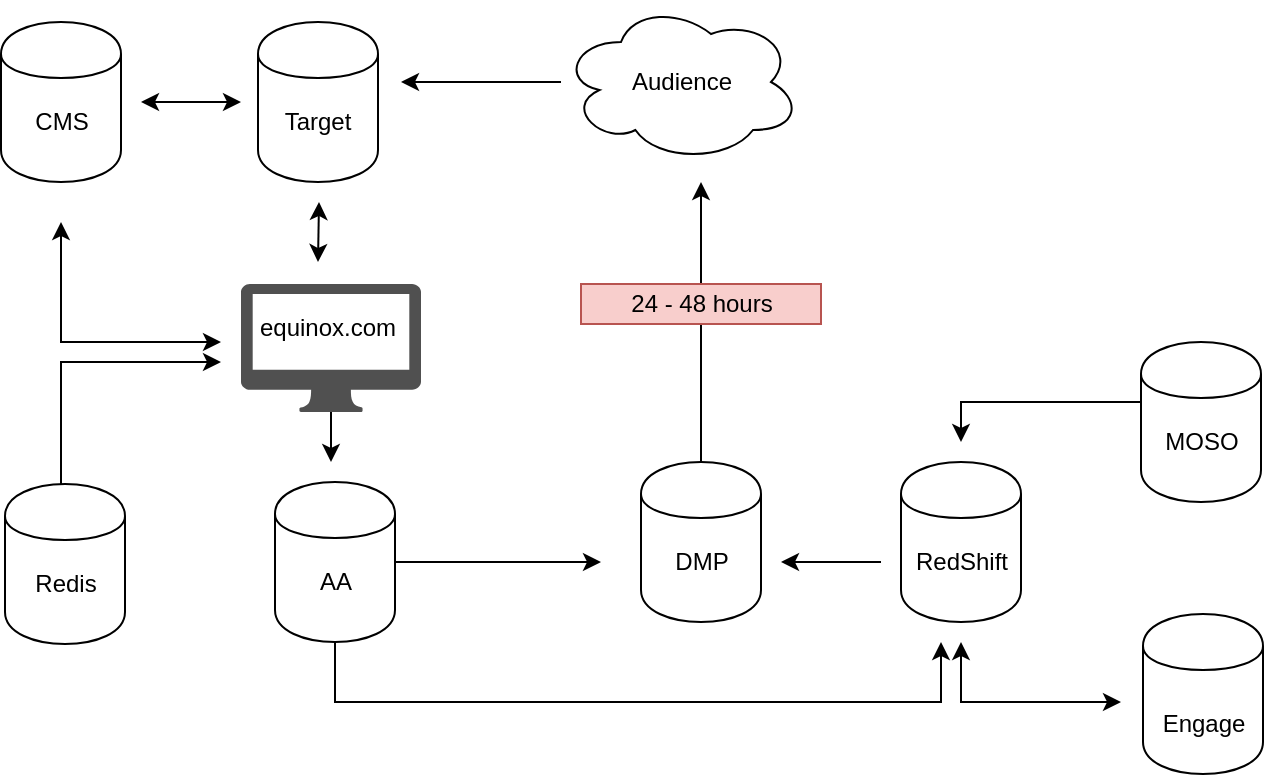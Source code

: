 <mxfile version="10.6.0" type="github"><diagram id="ocni2lGyOIuB00ibOlr7" name="Page-1"><mxGraphModel dx="900" dy="536" grid="1" gridSize="10" guides="1" tooltips="1" connect="1" arrows="1" fold="1" page="1" pageScale="1" pageWidth="850" pageHeight="1100" math="0" shadow="0"><root><mxCell id="0"/><mxCell id="1" parent="0"/><mxCell id="Gq9LfpsUB-wYRABGlH9E-39" style="edgeStyle=orthogonalEdgeStyle;rounded=0;orthogonalLoop=1;jettySize=auto;html=1;startArrow=none;startFill=0;strokeColor=#000000;" edge="1" parent="1" source="Gq9LfpsUB-wYRABGlH9E-4"><mxGeometry relative="1" as="geometry"><mxPoint x="404.5" y="637" as="targetPoint"/></mxGeometry></mxCell><mxCell id="Gq9LfpsUB-wYRABGlH9E-52" style="edgeStyle=orthogonalEdgeStyle;rounded=0;orthogonalLoop=1;jettySize=auto;html=1;startArrow=none;startFill=0;strokeColor=#000000;exitX=0.5;exitY=1;exitDx=0;exitDy=0;" edge="1" parent="1" source="Gq9LfpsUB-wYRABGlH9E-4"><mxGeometry relative="1" as="geometry"><mxPoint x="574.5" y="677" as="targetPoint"/><Array as="points"><mxPoint x="271.5" y="707"/><mxPoint x="574.5" y="707"/></Array></mxGeometry></mxCell><mxCell id="Gq9LfpsUB-wYRABGlH9E-4" value="" style="shape=cylinder;whiteSpace=wrap;html=1;boundedLbl=1;backgroundOutline=1;" vertex="1" parent="1"><mxGeometry x="241.5" y="597" width="60" height="80" as="geometry"/></mxCell><mxCell id="Gq9LfpsUB-wYRABGlH9E-57" style="edgeStyle=orthogonalEdgeStyle;rounded=0;orthogonalLoop=1;jettySize=auto;html=1;startArrow=none;startFill=0;strokeColor=#000000;" edge="1" parent="1" source="Gq9LfpsUB-wYRABGlH9E-8"><mxGeometry relative="1" as="geometry"><mxPoint x="269.5" y="587" as="targetPoint"/></mxGeometry></mxCell><mxCell id="Gq9LfpsUB-wYRABGlH9E-8" value="" style="shadow=0;dashed=0;html=1;strokeColor=none;fillColor=#505050;labelPosition=center;verticalLabelPosition=bottom;verticalAlign=top;outlineConnect=0;align=center;shape=mxgraph.office.devices.mac_client;" vertex="1" parent="1"><mxGeometry x="224.5" y="498" width="90" height="64" as="geometry"/></mxCell><mxCell id="Gq9LfpsUB-wYRABGlH9E-17" value="" style="group" vertex="1" connectable="0" parent="1"><mxGeometry x="424.5" y="587" width="60" height="80" as="geometry"/></mxCell><mxCell id="Gq9LfpsUB-wYRABGlH9E-6" value="" style="shape=cylinder;whiteSpace=wrap;html=1;boundedLbl=1;backgroundOutline=1;" vertex="1" parent="Gq9LfpsUB-wYRABGlH9E-17"><mxGeometry width="60" height="80" as="geometry"/></mxCell><mxCell id="Gq9LfpsUB-wYRABGlH9E-16" value="DMP" style="text;html=1;strokeColor=none;fillColor=none;align=center;verticalAlign=middle;whiteSpace=wrap;rounded=0;" vertex="1" parent="Gq9LfpsUB-wYRABGlH9E-17"><mxGeometry x="10" y="40" width="40" height="20" as="geometry"/></mxCell><mxCell id="Gq9LfpsUB-wYRABGlH9E-18" value="" style="group" vertex="1" connectable="0" parent="1"><mxGeometry x="674.5" y="527" width="60" height="80" as="geometry"/></mxCell><mxCell id="Gq9LfpsUB-wYRABGlH9E-5" value="" style="shape=cylinder;whiteSpace=wrap;html=1;boundedLbl=1;backgroundOutline=1;" vertex="1" parent="Gq9LfpsUB-wYRABGlH9E-18"><mxGeometry width="60" height="80" as="geometry"/></mxCell><mxCell id="Gq9LfpsUB-wYRABGlH9E-12" value="MOSO" style="text;html=1;strokeColor=none;fillColor=none;align=center;verticalAlign=middle;whiteSpace=wrap;rounded=0;" vertex="1" parent="Gq9LfpsUB-wYRABGlH9E-18"><mxGeometry x="10" y="40" width="40" height="20" as="geometry"/></mxCell><mxCell id="Gq9LfpsUB-wYRABGlH9E-20" value="" style="group" vertex="1" connectable="0" parent="1"><mxGeometry x="675.5" y="663" width="60" height="80" as="geometry"/></mxCell><mxCell id="Gq9LfpsUB-wYRABGlH9E-7" value="" style="shape=cylinder;whiteSpace=wrap;html=1;boundedLbl=1;backgroundOutline=1;" vertex="1" parent="Gq9LfpsUB-wYRABGlH9E-20"><mxGeometry width="60" height="80" as="geometry"/></mxCell><mxCell id="Gq9LfpsUB-wYRABGlH9E-13" value="Engage" style="text;html=1;strokeColor=none;fillColor=none;align=center;verticalAlign=middle;whiteSpace=wrap;rounded=0;" vertex="1" parent="Gq9LfpsUB-wYRABGlH9E-20"><mxGeometry x="10" y="45" width="40" height="20" as="geometry"/></mxCell><mxCell id="Gq9LfpsUB-wYRABGlH9E-22" value="" style="group" vertex="1" connectable="0" parent="1"><mxGeometry x="384.5" y="357" width="120" height="80" as="geometry"/></mxCell><mxCell id="Gq9LfpsUB-wYRABGlH9E-2" value="" style="ellipse;shape=cloud;whiteSpace=wrap;html=1;" vertex="1" parent="Gq9LfpsUB-wYRABGlH9E-22"><mxGeometry width="120" height="80" as="geometry"/></mxCell><mxCell id="Gq9LfpsUB-wYRABGlH9E-9" value="Audience" style="text;html=1;strokeColor=none;fillColor=none;align=center;verticalAlign=middle;whiteSpace=wrap;rounded=0;" vertex="1" parent="Gq9LfpsUB-wYRABGlH9E-22"><mxGeometry x="40" y="30" width="40" height="20" as="geometry"/></mxCell><mxCell id="Gq9LfpsUB-wYRABGlH9E-23" value="" style="group" vertex="1" connectable="0" parent="1"><mxGeometry x="233" y="367" width="60" height="80" as="geometry"/></mxCell><mxCell id="Gq9LfpsUB-wYRABGlH9E-1" value="" style="shape=cylinder;whiteSpace=wrap;html=1;boundedLbl=1;backgroundOutline=1;" vertex="1" parent="Gq9LfpsUB-wYRABGlH9E-23"><mxGeometry width="60" height="80" as="geometry"/></mxCell><mxCell id="Gq9LfpsUB-wYRABGlH9E-11" value="Target" style="text;html=1;strokeColor=none;fillColor=none;align=center;verticalAlign=middle;whiteSpace=wrap;rounded=0;" vertex="1" parent="Gq9LfpsUB-wYRABGlH9E-23"><mxGeometry x="10" y="40" width="40" height="20" as="geometry"/></mxCell><mxCell id="Gq9LfpsUB-wYRABGlH9E-26" value="" style="group" vertex="1" connectable="0" parent="1"><mxGeometry x="554.5" y="587" width="60" height="80" as="geometry"/></mxCell><mxCell id="Gq9LfpsUB-wYRABGlH9E-27" value="" style="shape=cylinder;whiteSpace=wrap;html=1;boundedLbl=1;backgroundOutline=1;" vertex="1" parent="Gq9LfpsUB-wYRABGlH9E-26"><mxGeometry width="60" height="80" as="geometry"/></mxCell><mxCell id="Gq9LfpsUB-wYRABGlH9E-28" value="RedShift" style="text;html=1;strokeColor=none;fillColor=none;align=center;verticalAlign=middle;whiteSpace=wrap;rounded=0;" vertex="1" parent="Gq9LfpsUB-wYRABGlH9E-26"><mxGeometry x="10" y="40" width="40" height="20" as="geometry"/></mxCell><mxCell id="Gq9LfpsUB-wYRABGlH9E-29" value="AA" style="text;html=1;strokeColor=none;fillColor=none;align=center;verticalAlign=middle;whiteSpace=wrap;rounded=0;" vertex="1" parent="1"><mxGeometry x="251.5" y="637" width="40" height="20" as="geometry"/></mxCell><mxCell id="Gq9LfpsUB-wYRABGlH9E-30" style="edgeStyle=orthogonalEdgeStyle;rounded=0;orthogonalLoop=1;jettySize=auto;html=1;" edge="1" parent="1" source="Gq9LfpsUB-wYRABGlH9E-6"><mxGeometry relative="1" as="geometry"><mxPoint x="454.5" y="447" as="targetPoint"/></mxGeometry></mxCell><mxCell id="Gq9LfpsUB-wYRABGlH9E-32" style="edgeStyle=orthogonalEdgeStyle;rounded=0;orthogonalLoop=1;jettySize=auto;html=1;" edge="1" parent="1" source="Gq9LfpsUB-wYRABGlH9E-5"><mxGeometry relative="1" as="geometry"><mxPoint x="584.5" y="577" as="targetPoint"/><Array as="points"><mxPoint x="584.5" y="557"/></Array></mxGeometry></mxCell><mxCell id="Gq9LfpsUB-wYRABGlH9E-33" style="edgeStyle=orthogonalEdgeStyle;rounded=0;orthogonalLoop=1;jettySize=auto;html=1;startArrow=classic;startFill=1;" edge="1" parent="1"><mxGeometry relative="1" as="geometry"><mxPoint x="584.5" y="677" as="targetPoint"/><mxPoint x="664.5" y="707" as="sourcePoint"/><Array as="points"><mxPoint x="584.5" y="707"/></Array></mxGeometry></mxCell><mxCell id="Gq9LfpsUB-wYRABGlH9E-34" style="edgeStyle=orthogonalEdgeStyle;rounded=0;orthogonalLoop=1;jettySize=auto;html=1;" edge="1" parent="1"><mxGeometry relative="1" as="geometry"><mxPoint x="494.5" y="637" as="targetPoint"/><mxPoint x="544.5" y="637" as="sourcePoint"/></mxGeometry></mxCell><mxCell id="Gq9LfpsUB-wYRABGlH9E-35" style="edgeStyle=orthogonalEdgeStyle;rounded=0;orthogonalLoop=1;jettySize=auto;html=1;" edge="1" parent="1" source="Gq9LfpsUB-wYRABGlH9E-2"><mxGeometry relative="1" as="geometry"><mxPoint x="304.5" y="397" as="targetPoint"/></mxGeometry></mxCell><mxCell id="Gq9LfpsUB-wYRABGlH9E-36" style="edgeStyle=orthogonalEdgeStyle;rounded=0;orthogonalLoop=1;jettySize=auto;html=1;strokeColor=#000000;startArrow=classic;startFill=1;" edge="1" parent="1"><mxGeometry relative="1" as="geometry"><mxPoint x="263" y="487" as="targetPoint"/><mxPoint x="263.5" y="457" as="sourcePoint"/></mxGeometry></mxCell><mxCell id="Gq9LfpsUB-wYRABGlH9E-42" style="edgeStyle=orthogonalEdgeStyle;rounded=0;orthogonalLoop=1;jettySize=auto;html=1;startArrow=classic;startFill=1;strokeColor=#000000;" edge="1" parent="1"><mxGeometry relative="1" as="geometry"><mxPoint x="224.5" y="407" as="targetPoint"/><mxPoint x="174.5" y="407" as="sourcePoint"/></mxGeometry></mxCell><mxCell id="Gq9LfpsUB-wYRABGlH9E-43" value="" style="group" vertex="1" connectable="0" parent="1"><mxGeometry x="104.5" y="367" width="60" height="80" as="geometry"/></mxCell><mxCell id="Gq9LfpsUB-wYRABGlH9E-25" value="" style="group" vertex="1" connectable="0" parent="Gq9LfpsUB-wYRABGlH9E-43"><mxGeometry width="60" height="80" as="geometry"/></mxCell><mxCell id="Gq9LfpsUB-wYRABGlH9E-3" value="" style="shape=cylinder;whiteSpace=wrap;html=1;boundedLbl=1;backgroundOutline=1;" vertex="1" parent="Gq9LfpsUB-wYRABGlH9E-25"><mxGeometry width="60" height="80" as="geometry"/></mxCell><mxCell id="Gq9LfpsUB-wYRABGlH9E-24" value="CMS" style="text;html=1;strokeColor=none;fillColor=none;align=center;verticalAlign=middle;whiteSpace=wrap;rounded=0;" vertex="1" parent="Gq9LfpsUB-wYRABGlH9E-25"><mxGeometry x="10" y="40" width="40" height="20" as="geometry"/></mxCell><mxCell id="Gq9LfpsUB-wYRABGlH9E-44" style="edgeStyle=orthogonalEdgeStyle;rounded=0;orthogonalLoop=1;jettySize=auto;html=1;startArrow=classic;startFill=1;strokeColor=#000000;" edge="1" parent="1"><mxGeometry relative="1" as="geometry"><mxPoint x="214.5" y="527" as="targetPoint"/><mxPoint x="134.5" y="467" as="sourcePoint"/><Array as="points"><mxPoint x="134.5" y="527"/><mxPoint x="214.5" y="527"/></Array></mxGeometry></mxCell><mxCell id="Gq9LfpsUB-wYRABGlH9E-45" value="" style="group" vertex="1" connectable="0" parent="1"><mxGeometry x="106.5" y="598" width="60" height="80" as="geometry"/></mxCell><mxCell id="Gq9LfpsUB-wYRABGlH9E-46" value="" style="group" vertex="1" connectable="0" parent="Gq9LfpsUB-wYRABGlH9E-45"><mxGeometry width="60" height="80" as="geometry"/></mxCell><mxCell id="Gq9LfpsUB-wYRABGlH9E-47" value="" style="shape=cylinder;whiteSpace=wrap;html=1;boundedLbl=1;backgroundOutline=1;" vertex="1" parent="Gq9LfpsUB-wYRABGlH9E-46"><mxGeometry width="60" height="80" as="geometry"/></mxCell><mxCell id="Gq9LfpsUB-wYRABGlH9E-48" value="Redis" style="text;html=1;strokeColor=none;fillColor=none;align=center;verticalAlign=middle;whiteSpace=wrap;rounded=0;" vertex="1" parent="Gq9LfpsUB-wYRABGlH9E-46"><mxGeometry x="10" y="40" width="40" height="20" as="geometry"/></mxCell><mxCell id="Gq9LfpsUB-wYRABGlH9E-49" style="edgeStyle=orthogonalEdgeStyle;rounded=0;orthogonalLoop=1;jettySize=auto;html=1;startArrow=none;startFill=0;strokeColor=#000000;" edge="1" parent="1" source="Gq9LfpsUB-wYRABGlH9E-47"><mxGeometry relative="1" as="geometry"><mxPoint x="214.5" y="537" as="targetPoint"/><Array as="points"><mxPoint x="134.5" y="537"/></Array></mxGeometry></mxCell><mxCell id="Gq9LfpsUB-wYRABGlH9E-50" value="24 - 48 hours" style="text;html=1;align=center;verticalAlign=middle;whiteSpace=wrap;rounded=0;fillColor=#f8cecc;strokeColor=#b85450;" vertex="1" parent="1"><mxGeometry x="394.5" y="498" width="120" height="20" as="geometry"/></mxCell><mxCell id="Gq9LfpsUB-wYRABGlH9E-55" value="equinox.com" style="text;html=1;strokeColor=none;fillColor=none;align=center;verticalAlign=middle;whiteSpace=wrap;rounded=0;" vertex="1" parent="1"><mxGeometry x="223" y="510" width="90" height="20" as="geometry"/></mxCell></root></mxGraphModel></diagram></mxfile>